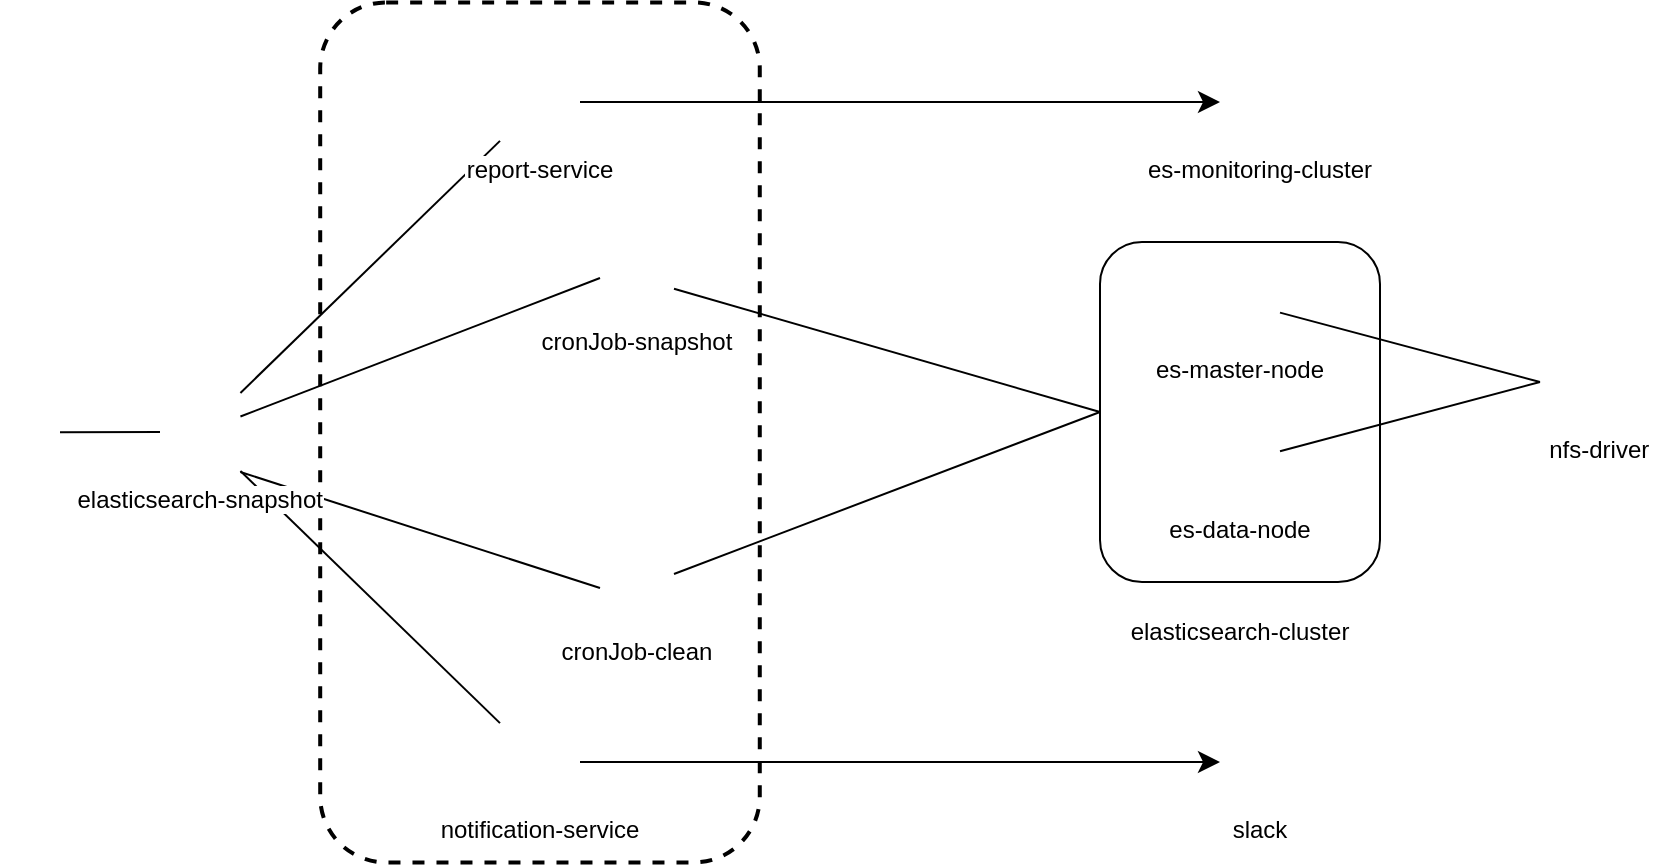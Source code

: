 <mxfile version="26.0.2">
  <diagram name="Page-1" id="BLA5Gf1bSCCKSAg68dei">
    <mxGraphModel dx="1345" dy="700" grid="1" gridSize="10" guides="1" tooltips="1" connect="1" arrows="1" fold="1" page="1" pageScale="1" pageWidth="1169" pageHeight="827" math="0" shadow="0">
      <root>
        <mxCell id="0" />
        <mxCell id="1" parent="0" />
        <mxCell id="ukOPBdbwDyiYUJpBMchN-36" value="" style="rounded=1;whiteSpace=wrap;html=1;strokeColor=default;fillColor=none;dashed=1;strokeWidth=2;" vertex="1" parent="1">
          <mxGeometry x="330.1" y="120.21" width="219.79" height="430" as="geometry" />
        </mxCell>
        <mxCell id="ukOPBdbwDyiYUJpBMchN-7" value="" style="rounded=1;whiteSpace=wrap;html=1;fillColor=none;" vertex="1" parent="1">
          <mxGeometry x="720" y="240" width="140" height="170" as="geometry" />
        </mxCell>
        <mxCell id="ukOPBdbwDyiYUJpBMchN-15" style="edgeStyle=none;curved=1;rounded=0;orthogonalLoop=1;jettySize=auto;html=1;entryX=0;entryY=0.5;entryDx=0;entryDy=0;fontSize=12;startSize=8;endSize=8;endArrow=none;endFill=0;" edge="1" parent="1" source="ukOPBdbwDyiYUJpBMchN-1" target="ukOPBdbwDyiYUJpBMchN-13">
          <mxGeometry relative="1" as="geometry" />
        </mxCell>
        <mxCell id="ukOPBdbwDyiYUJpBMchN-16" style="edgeStyle=none;curved=1;rounded=0;orthogonalLoop=1;jettySize=auto;html=1;exitX=1;exitY=1;exitDx=0;exitDy=0;entryX=0;entryY=0.5;entryDx=0;entryDy=0;fontSize=12;startSize=8;endSize=8;endArrow=none;endFill=0;" edge="1" parent="1" source="ukOPBdbwDyiYUJpBMchN-1" target="ukOPBdbwDyiYUJpBMchN-14">
          <mxGeometry relative="1" as="geometry" />
        </mxCell>
        <mxCell id="ukOPBdbwDyiYUJpBMchN-20" style="edgeStyle=none;curved=1;rounded=0;orthogonalLoop=1;jettySize=auto;html=1;fontSize=12;startSize=8;endSize=8;endArrow=none;endFill=0;" edge="1" parent="1" source="ukOPBdbwDyiYUJpBMchN-1" target="ukOPBdbwDyiYUJpBMchN-19">
          <mxGeometry relative="1" as="geometry" />
        </mxCell>
        <mxCell id="ukOPBdbwDyiYUJpBMchN-28" style="edgeStyle=none;curved=1;rounded=0;orthogonalLoop=1;jettySize=auto;html=1;fontSize=12;startSize=8;endSize=8;endArrow=none;endFill=0;" edge="1" parent="1" source="ukOPBdbwDyiYUJpBMchN-1" target="ukOPBdbwDyiYUJpBMchN-27">
          <mxGeometry relative="1" as="geometry" />
        </mxCell>
        <mxCell id="ukOPBdbwDyiYUJpBMchN-33" style="edgeStyle=none;curved=1;rounded=0;orthogonalLoop=1;jettySize=auto;html=1;fontSize=12;startSize=8;endSize=8;endArrow=none;endFill=0;" edge="1" parent="1" source="ukOPBdbwDyiYUJpBMchN-1" target="ukOPBdbwDyiYUJpBMchN-32">
          <mxGeometry relative="1" as="geometry" />
        </mxCell>
        <mxCell id="ukOPBdbwDyiYUJpBMchN-1" value="elasticsearch-snapshot" style="shape=image;verticalLabelPosition=bottom;labelBackgroundColor=default;verticalAlign=top;aspect=fixed;imageAspect=0;image=https://static-00.iconduck.com/assets.00/nestjs-icon-2048x2040-3rrvcej8.png;" vertex="1" parent="1">
          <mxGeometry x="250" y="314.98" width="40.21" height="40.04" as="geometry" />
        </mxCell>
        <mxCell id="ukOPBdbwDyiYUJpBMchN-9" style="edgeStyle=none;curved=1;rounded=0;orthogonalLoop=1;jettySize=auto;html=1;entryX=0;entryY=0.5;entryDx=0;entryDy=0;fontSize=12;startSize=8;endSize=8;endArrow=none;endFill=0;" edge="1" parent="1" source="ukOPBdbwDyiYUJpBMchN-2" target="ukOPBdbwDyiYUJpBMchN-6">
          <mxGeometry relative="1" as="geometry" />
        </mxCell>
        <mxCell id="ukOPBdbwDyiYUJpBMchN-2" value="es-data-node" style="shape=image;verticalLabelPosition=bottom;labelBackgroundColor=default;verticalAlign=top;aspect=fixed;imageAspect=0;image=https://cdn.worldvectorlogo.com/logos/elasticsearch.svg;" vertex="1" parent="1">
          <mxGeometry x="770" y="330" width="40" height="40" as="geometry" />
        </mxCell>
        <mxCell id="ukOPBdbwDyiYUJpBMchN-10" style="edgeStyle=none;curved=1;rounded=0;orthogonalLoop=1;jettySize=auto;html=1;entryX=0;entryY=0.5;entryDx=0;entryDy=0;fontSize=12;startSize=8;endSize=8;endArrow=none;endFill=0;" edge="1" parent="1" source="ukOPBdbwDyiYUJpBMchN-4" target="ukOPBdbwDyiYUJpBMchN-6">
          <mxGeometry relative="1" as="geometry" />
        </mxCell>
        <mxCell id="ukOPBdbwDyiYUJpBMchN-4" value="es-master-node" style="shape=image;verticalLabelPosition=bottom;labelBackgroundColor=default;verticalAlign=top;aspect=fixed;imageAspect=0;image=https://cdn.worldvectorlogo.com/logos/elasticsearch.svg;" vertex="1" parent="1">
          <mxGeometry x="770" y="249.96" width="40" height="40" as="geometry" />
        </mxCell>
        <mxCell id="ukOPBdbwDyiYUJpBMchN-6" value="nfs-driver" style="shape=image;verticalLabelPosition=bottom;labelBackgroundColor=default;verticalAlign=top;aspect=fixed;imageAspect=0;image=https://icon-library.com/images/storage-area-network-icon/storage-area-network-icon-12.jpg;" vertex="1" parent="1">
          <mxGeometry x="940" y="290" width="59.26" height="40" as="geometry" />
        </mxCell>
        <mxCell id="ukOPBdbwDyiYUJpBMchN-17" style="edgeStyle=none;curved=1;rounded=0;orthogonalLoop=1;jettySize=auto;html=1;entryX=0;entryY=0.5;entryDx=0;entryDy=0;fontSize=12;startSize=8;endSize=8;endArrow=none;endFill=0;" edge="1" parent="1" source="ukOPBdbwDyiYUJpBMchN-13" target="ukOPBdbwDyiYUJpBMchN-7">
          <mxGeometry relative="1" as="geometry" />
        </mxCell>
        <mxCell id="ukOPBdbwDyiYUJpBMchN-13" value="cronJob-snapshot" style="shape=image;verticalLabelPosition=bottom;labelBackgroundColor=default;verticalAlign=top;aspect=fixed;imageAspect=0;image=https://cdn-icons-png.flaticon.com/512/6213/6213346.png;clipPath=inset(12% 11% 11.67% 10.67%);" vertex="1" parent="1">
          <mxGeometry x="470" y="240" width="36.99" height="36.04" as="geometry" />
        </mxCell>
        <mxCell id="ukOPBdbwDyiYUJpBMchN-18" style="edgeStyle=none;curved=1;rounded=0;orthogonalLoop=1;jettySize=auto;html=1;entryX=0;entryY=0.5;entryDx=0;entryDy=0;fontSize=12;startSize=8;endSize=8;endArrow=none;endFill=0;" edge="1" parent="1" source="ukOPBdbwDyiYUJpBMchN-14" target="ukOPBdbwDyiYUJpBMchN-7">
          <mxGeometry relative="1" as="geometry" />
        </mxCell>
        <mxCell id="ukOPBdbwDyiYUJpBMchN-14" value="cronJob-clean" style="shape=image;verticalLabelPosition=bottom;labelBackgroundColor=default;verticalAlign=top;aspect=fixed;imageAspect=0;image=https://cdn-icons-png.flaticon.com/512/6213/6213346.png;clipPath=inset(12% 11% 11.67% 10.67%);" vertex="1" parent="1">
          <mxGeometry x="470" y="395" width="36.99" height="36.04" as="geometry" />
        </mxCell>
        <mxCell id="ukOPBdbwDyiYUJpBMchN-19" value="" style="shape=image;verticalLabelPosition=bottom;labelBackgroundColor=default;verticalAlign=top;aspect=fixed;imageAspect=0;image=https://cdn3.iconfinder.com/data/icons/computer-system-files-essential/48/v-12-512.png;clipPath=inset(9% 19.33% 10% 19.33%);" vertex="1" parent="1">
          <mxGeometry x="170" y="315.4" width="30" height="39.62" as="geometry" />
        </mxCell>
        <mxCell id="ukOPBdbwDyiYUJpBMchN-24" value="es-monitoring-cluster" style="shape=image;verticalLabelPosition=bottom;labelBackgroundColor=default;verticalAlign=top;aspect=fixed;imageAspect=0;image=https://cdn.worldvectorlogo.com/logos/elasticsearch.svg;" vertex="1" parent="1">
          <mxGeometry x="780" y="150" width="40" height="40" as="geometry" />
        </mxCell>
        <mxCell id="ukOPBdbwDyiYUJpBMchN-25" value="slack" style="shape=image;verticalLabelPosition=bottom;labelBackgroundColor=default;verticalAlign=top;aspect=fixed;imageAspect=0;image=https://cdn-icons-png.flaticon.com/512/2111/2111615.png;" vertex="1" parent="1">
          <mxGeometry x="780" y="480" width="40" height="40" as="geometry" />
        </mxCell>
        <mxCell id="ukOPBdbwDyiYUJpBMchN-29" style="edgeStyle=none;curved=1;rounded=0;orthogonalLoop=1;jettySize=auto;html=1;fontSize=12;startSize=8;endSize=8;" edge="1" parent="1" source="ukOPBdbwDyiYUJpBMchN-27" target="ukOPBdbwDyiYUJpBMchN-25">
          <mxGeometry relative="1" as="geometry" />
        </mxCell>
        <mxCell id="ukOPBdbwDyiYUJpBMchN-27" value="notification-service" style="shape=image;verticalLabelPosition=bottom;labelBackgroundColor=default;verticalAlign=top;aspect=fixed;imageAspect=0;image=https://cdn-icons-png.flaticon.com/512/4226/4226663.png;" vertex="1" parent="1">
          <mxGeometry x="420" y="480" width="40" height="40" as="geometry" />
        </mxCell>
        <mxCell id="ukOPBdbwDyiYUJpBMchN-34" style="edgeStyle=none;curved=1;rounded=0;orthogonalLoop=1;jettySize=auto;html=1;fontSize=12;startSize=8;endSize=8;" edge="1" parent="1" source="ukOPBdbwDyiYUJpBMchN-32" target="ukOPBdbwDyiYUJpBMchN-24">
          <mxGeometry relative="1" as="geometry" />
        </mxCell>
        <mxCell id="ukOPBdbwDyiYUJpBMchN-32" value="report-service" style="shape=image;verticalLabelPosition=bottom;labelBackgroundColor=default;verticalAlign=top;aspect=fixed;imageAspect=0;image=https://www.freeiconspng.com/thumbs/report-icon/call-report-icon-3.png;" vertex="1" parent="1">
          <mxGeometry x="420" y="150" width="40" height="40" as="geometry" />
        </mxCell>
        <mxCell id="ukOPBdbwDyiYUJpBMchN-35" value="elasticsearch-cluster" style="text;html=1;align=center;verticalAlign=middle;whiteSpace=wrap;rounded=0;fontSize=12;" vertex="1" parent="1">
          <mxGeometry x="730" y="420" width="120" height="30" as="geometry" />
        </mxCell>
      </root>
    </mxGraphModel>
  </diagram>
</mxfile>
